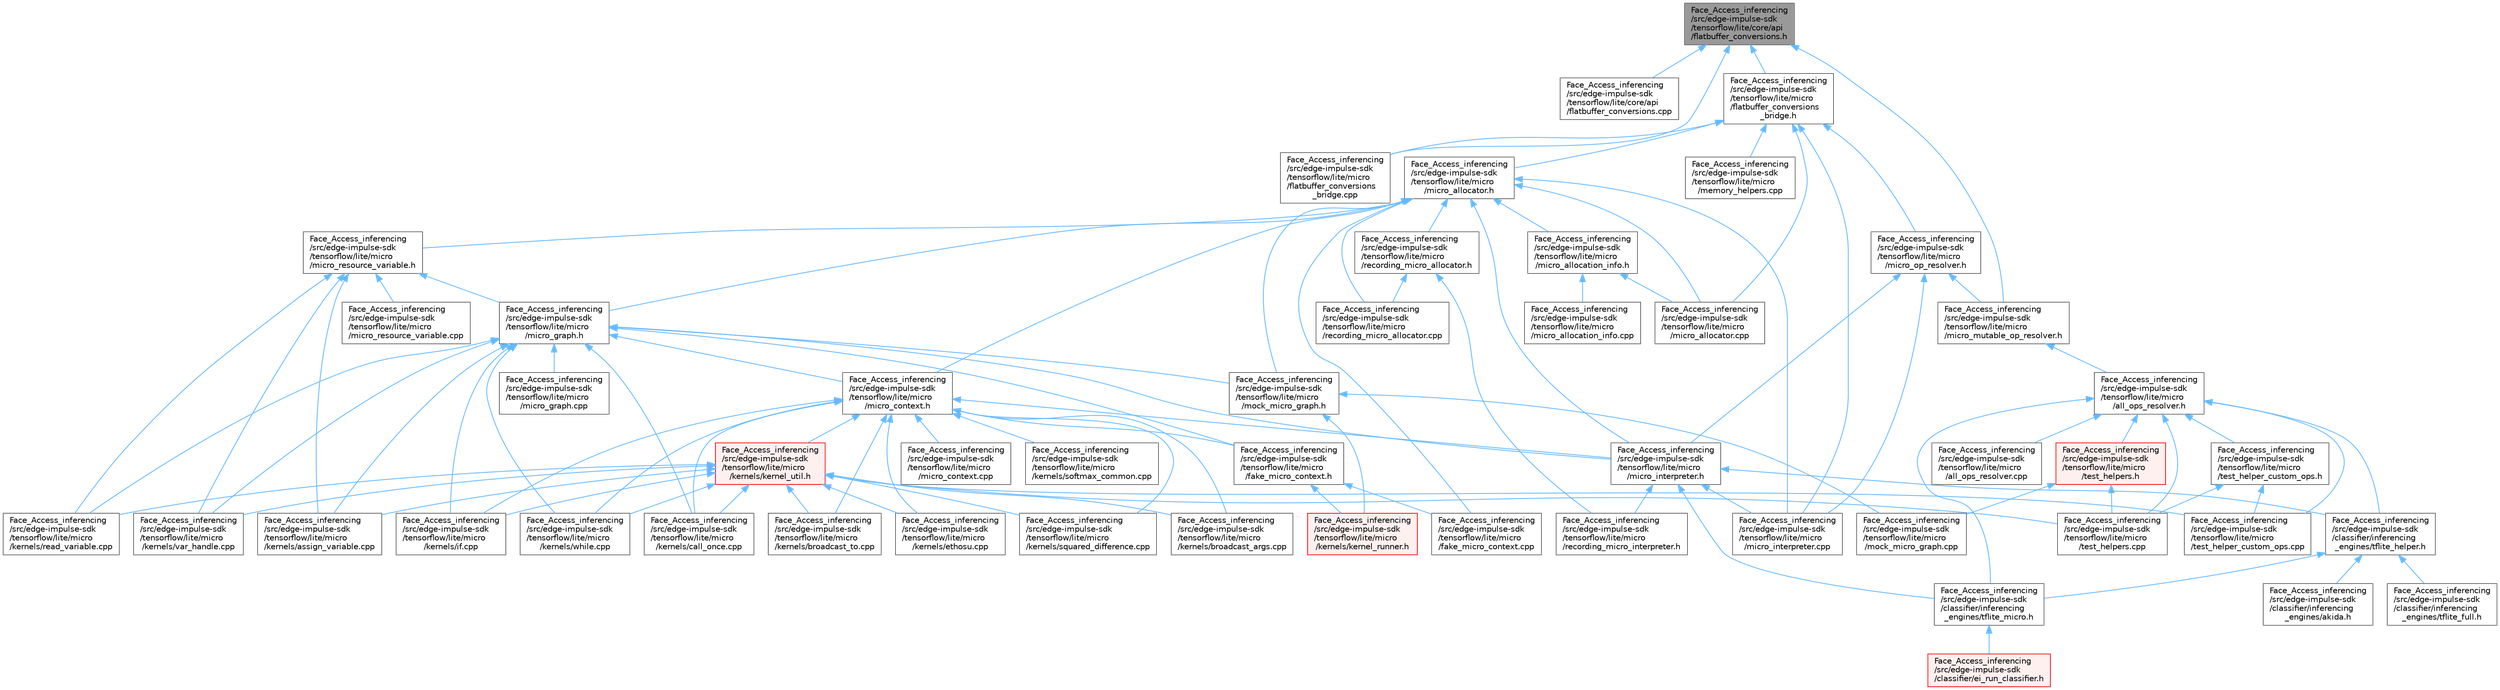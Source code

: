 digraph "Face_Access_inferencing/src/edge-impulse-sdk/tensorflow/lite/core/api/flatbuffer_conversions.h"
{
 // LATEX_PDF_SIZE
  bgcolor="transparent";
  edge [fontname=Helvetica,fontsize=10,labelfontname=Helvetica,labelfontsize=10];
  node [fontname=Helvetica,fontsize=10,shape=box,height=0.2,width=0.4];
  Node1 [id="Node000001",label="Face_Access_inferencing\l/src/edge-impulse-sdk\l/tensorflow/lite/core/api\l/flatbuffer_conversions.h",height=0.2,width=0.4,color="gray40", fillcolor="grey60", style="filled", fontcolor="black",tooltip=" "];
  Node1 -> Node2 [id="edge93_Node000001_Node000002",dir="back",color="steelblue1",style="solid",tooltip=" "];
  Node2 [id="Node000002",label="Face_Access_inferencing\l/src/edge-impulse-sdk\l/tensorflow/lite/core/api\l/flatbuffer_conversions.cpp",height=0.2,width=0.4,color="grey40", fillcolor="white", style="filled",URL="$_face___access__inferencing_2src_2edge-impulse-sdk_2tensorflow_2lite_2core_2api_2flatbuffer__conversions_8cpp.html",tooltip=" "];
  Node1 -> Node3 [id="edge94_Node000001_Node000003",dir="back",color="steelblue1",style="solid",tooltip=" "];
  Node3 [id="Node000003",label="Face_Access_inferencing\l/src/edge-impulse-sdk\l/tensorflow/lite/micro\l/flatbuffer_conversions\l_bridge.cpp",height=0.2,width=0.4,color="grey40", fillcolor="white", style="filled",URL="$_face___access__inferencing_2src_2edge-impulse-sdk_2tensorflow_2lite_2micro_2flatbuffer__conversions__bridge_8cpp.html",tooltip=" "];
  Node1 -> Node4 [id="edge95_Node000001_Node000004",dir="back",color="steelblue1",style="solid",tooltip=" "];
  Node4 [id="Node000004",label="Face_Access_inferencing\l/src/edge-impulse-sdk\l/tensorflow/lite/micro\l/flatbuffer_conversions\l_bridge.h",height=0.2,width=0.4,color="grey40", fillcolor="white", style="filled",URL="$_face___access__inferencing_2src_2edge-impulse-sdk_2tensorflow_2lite_2micro_2flatbuffer__conversions__bridge_8h.html",tooltip=" "];
  Node4 -> Node3 [id="edge96_Node000004_Node000003",dir="back",color="steelblue1",style="solid",tooltip=" "];
  Node4 -> Node5 [id="edge97_Node000004_Node000005",dir="back",color="steelblue1",style="solid",tooltip=" "];
  Node5 [id="Node000005",label="Face_Access_inferencing\l/src/edge-impulse-sdk\l/tensorflow/lite/micro\l/memory_helpers.cpp",height=0.2,width=0.4,color="grey40", fillcolor="white", style="filled",URL="$_face___access__inferencing_2src_2edge-impulse-sdk_2tensorflow_2lite_2micro_2memory__helpers_8cpp.html",tooltip=" "];
  Node4 -> Node6 [id="edge98_Node000004_Node000006",dir="back",color="steelblue1",style="solid",tooltip=" "];
  Node6 [id="Node000006",label="Face_Access_inferencing\l/src/edge-impulse-sdk\l/tensorflow/lite/micro\l/micro_allocator.cpp",height=0.2,width=0.4,color="grey40", fillcolor="white", style="filled",URL="$_face___access__inferencing_2src_2edge-impulse-sdk_2tensorflow_2lite_2micro_2micro__allocator_8cpp.html",tooltip=" "];
  Node4 -> Node7 [id="edge99_Node000004_Node000007",dir="back",color="steelblue1",style="solid",tooltip=" "];
  Node7 [id="Node000007",label="Face_Access_inferencing\l/src/edge-impulse-sdk\l/tensorflow/lite/micro\l/micro_allocator.h",height=0.2,width=0.4,color="grey40", fillcolor="white", style="filled",URL="$_face___access__inferencing_2src_2edge-impulse-sdk_2tensorflow_2lite_2micro_2micro__allocator_8h.html",tooltip=" "];
  Node7 -> Node8 [id="edge100_Node000007_Node000008",dir="back",color="steelblue1",style="solid",tooltip=" "];
  Node8 [id="Node000008",label="Face_Access_inferencing\l/src/edge-impulse-sdk\l/tensorflow/lite/micro\l/fake_micro_context.cpp",height=0.2,width=0.4,color="grey40", fillcolor="white", style="filled",URL="$_face___access__inferencing_2src_2edge-impulse-sdk_2tensorflow_2lite_2micro_2fake__micro__context_8cpp.html",tooltip=" "];
  Node7 -> Node9 [id="edge101_Node000007_Node000009",dir="back",color="steelblue1",style="solid",tooltip=" "];
  Node9 [id="Node000009",label="Face_Access_inferencing\l/src/edge-impulse-sdk\l/tensorflow/lite/micro\l/micro_allocation_info.h",height=0.2,width=0.4,color="grey40", fillcolor="white", style="filled",URL="$_face___access__inferencing_2src_2edge-impulse-sdk_2tensorflow_2lite_2micro_2micro__allocation__info_8h.html",tooltip=" "];
  Node9 -> Node10 [id="edge102_Node000009_Node000010",dir="back",color="steelblue1",style="solid",tooltip=" "];
  Node10 [id="Node000010",label="Face_Access_inferencing\l/src/edge-impulse-sdk\l/tensorflow/lite/micro\l/micro_allocation_info.cpp",height=0.2,width=0.4,color="grey40", fillcolor="white", style="filled",URL="$_face___access__inferencing_2src_2edge-impulse-sdk_2tensorflow_2lite_2micro_2micro__allocation__info_8cpp.html",tooltip=" "];
  Node9 -> Node6 [id="edge103_Node000009_Node000006",dir="back",color="steelblue1",style="solid",tooltip=" "];
  Node7 -> Node6 [id="edge104_Node000007_Node000006",dir="back",color="steelblue1",style="solid",tooltip=" "];
  Node7 -> Node11 [id="edge105_Node000007_Node000011",dir="back",color="steelblue1",style="solid",tooltip=" "];
  Node11 [id="Node000011",label="Face_Access_inferencing\l/src/edge-impulse-sdk\l/tensorflow/lite/micro\l/micro_context.h",height=0.2,width=0.4,color="grey40", fillcolor="white", style="filled",URL="$_face___access__inferencing_2src_2edge-impulse-sdk_2tensorflow_2lite_2micro_2micro__context_8h.html",tooltip=" "];
  Node11 -> Node12 [id="edge106_Node000011_Node000012",dir="back",color="steelblue1",style="solid",tooltip=" "];
  Node12 [id="Node000012",label="Face_Access_inferencing\l/src/edge-impulse-sdk\l/tensorflow/lite/micro\l/fake_micro_context.h",height=0.2,width=0.4,color="grey40", fillcolor="white", style="filled",URL="$_face___access__inferencing_2src_2edge-impulse-sdk_2tensorflow_2lite_2micro_2fake__micro__context_8h.html",tooltip=" "];
  Node12 -> Node8 [id="edge107_Node000012_Node000008",dir="back",color="steelblue1",style="solid",tooltip=" "];
  Node12 -> Node13 [id="edge108_Node000012_Node000013",dir="back",color="steelblue1",style="solid",tooltip=" "];
  Node13 [id="Node000013",label="Face_Access_inferencing\l/src/edge-impulse-sdk\l/tensorflow/lite/micro\l/kernels/kernel_runner.h",height=0.2,width=0.4,color="red", fillcolor="#FFF0F0", style="filled",URL="$_face___access__inferencing_2src_2edge-impulse-sdk_2tensorflow_2lite_2micro_2kernels_2kernel__runner_8h.html",tooltip=" "];
  Node11 -> Node16 [id="edge109_Node000011_Node000016",dir="back",color="steelblue1",style="solid",tooltip=" "];
  Node16 [id="Node000016",label="Face_Access_inferencing\l/src/edge-impulse-sdk\l/tensorflow/lite/micro\l/kernels/broadcast_args.cpp",height=0.2,width=0.4,color="grey40", fillcolor="white", style="filled",URL="$_face___access__inferencing_2src_2edge-impulse-sdk_2tensorflow_2lite_2micro_2kernels_2broadcast__args_8cpp.html",tooltip=" "];
  Node11 -> Node17 [id="edge110_Node000011_Node000017",dir="back",color="steelblue1",style="solid",tooltip=" "];
  Node17 [id="Node000017",label="Face_Access_inferencing\l/src/edge-impulse-sdk\l/tensorflow/lite/micro\l/kernels/broadcast_to.cpp",height=0.2,width=0.4,color="grey40", fillcolor="white", style="filled",URL="$_face___access__inferencing_2src_2edge-impulse-sdk_2tensorflow_2lite_2micro_2kernels_2broadcast__to_8cpp.html",tooltip=" "];
  Node11 -> Node18 [id="edge111_Node000011_Node000018",dir="back",color="steelblue1",style="solid",tooltip=" "];
  Node18 [id="Node000018",label="Face_Access_inferencing\l/src/edge-impulse-sdk\l/tensorflow/lite/micro\l/kernels/call_once.cpp",height=0.2,width=0.4,color="grey40", fillcolor="white", style="filled",URL="$_face___access__inferencing_2src_2edge-impulse-sdk_2tensorflow_2lite_2micro_2kernels_2call__once_8cpp.html",tooltip=" "];
  Node11 -> Node19 [id="edge112_Node000011_Node000019",dir="back",color="steelblue1",style="solid",tooltip=" "];
  Node19 [id="Node000019",label="Face_Access_inferencing\l/src/edge-impulse-sdk\l/tensorflow/lite/micro\l/kernels/ethosu.cpp",height=0.2,width=0.4,color="grey40", fillcolor="white", style="filled",URL="$_face___access__inferencing_2src_2edge-impulse-sdk_2tensorflow_2lite_2micro_2kernels_2ethosu_8cpp.html",tooltip=" "];
  Node11 -> Node20 [id="edge113_Node000011_Node000020",dir="back",color="steelblue1",style="solid",tooltip=" "];
  Node20 [id="Node000020",label="Face_Access_inferencing\l/src/edge-impulse-sdk\l/tensorflow/lite/micro\l/kernels/if.cpp",height=0.2,width=0.4,color="grey40", fillcolor="white", style="filled",URL="$_face___access__inferencing_2src_2edge-impulse-sdk_2tensorflow_2lite_2micro_2kernels_2if_8cpp.html",tooltip=" "];
  Node11 -> Node21 [id="edge114_Node000011_Node000021",dir="back",color="steelblue1",style="solid",tooltip=" "];
  Node21 [id="Node000021",label="Face_Access_inferencing\l/src/edge-impulse-sdk\l/tensorflow/lite/micro\l/kernels/kernel_util.h",height=0.2,width=0.4,color="red", fillcolor="#FFF0F0", style="filled",URL="$_face___access__inferencing_2src_2edge-impulse-sdk_2tensorflow_2lite_2micro_2kernels_2kernel__util_8h.html",tooltip=" "];
  Node21 -> Node30 [id="edge115_Node000021_Node000030",dir="back",color="steelblue1",style="solid",tooltip=" "];
  Node30 [id="Node000030",label="Face_Access_inferencing\l/src/edge-impulse-sdk\l/tensorflow/lite/micro\l/kernels/assign_variable.cpp",height=0.2,width=0.4,color="grey40", fillcolor="white", style="filled",URL="$_face___access__inferencing_2src_2edge-impulse-sdk_2tensorflow_2lite_2micro_2kernels_2assign__variable_8cpp.html",tooltip=" "];
  Node21 -> Node16 [id="edge116_Node000021_Node000016",dir="back",color="steelblue1",style="solid",tooltip=" "];
  Node21 -> Node17 [id="edge117_Node000021_Node000017",dir="back",color="steelblue1",style="solid",tooltip=" "];
  Node21 -> Node18 [id="edge118_Node000021_Node000018",dir="back",color="steelblue1",style="solid",tooltip=" "];
  Node21 -> Node19 [id="edge119_Node000021_Node000019",dir="back",color="steelblue1",style="solid",tooltip=" "];
  Node21 -> Node20 [id="edge120_Node000021_Node000020",dir="back",color="steelblue1",style="solid",tooltip=" "];
  Node21 -> Node136 [id="edge121_Node000021_Node000136",dir="back",color="steelblue1",style="solid",tooltip=" "];
  Node136 [id="Node000136",label="Face_Access_inferencing\l/src/edge-impulse-sdk\l/tensorflow/lite/micro\l/kernels/read_variable.cpp",height=0.2,width=0.4,color="grey40", fillcolor="white", style="filled",URL="$_face___access__inferencing_2src_2edge-impulse-sdk_2tensorflow_2lite_2micro_2kernels_2read__variable_8cpp.html",tooltip=" "];
  Node21 -> Node153 [id="edge122_Node000021_Node000153",dir="back",color="steelblue1",style="solid",tooltip=" "];
  Node153 [id="Node000153",label="Face_Access_inferencing\l/src/edge-impulse-sdk\l/tensorflow/lite/micro\l/kernels/squared_difference.cpp",height=0.2,width=0.4,color="grey40", fillcolor="white", style="filled",URL="$_face___access__inferencing_2src_2edge-impulse-sdk_2tensorflow_2lite_2micro_2kernels_2squared__difference_8cpp.html",tooltip=" "];
  Node21 -> Node167 [id="edge123_Node000021_Node000167",dir="back",color="steelblue1",style="solid",tooltip=" "];
  Node167 [id="Node000167",label="Face_Access_inferencing\l/src/edge-impulse-sdk\l/tensorflow/lite/micro\l/kernels/var_handle.cpp",height=0.2,width=0.4,color="grey40", fillcolor="white", style="filled",URL="$_face___access__inferencing_2src_2edge-impulse-sdk_2tensorflow_2lite_2micro_2kernels_2var__handle_8cpp.html",tooltip=" "];
  Node21 -> Node168 [id="edge124_Node000021_Node000168",dir="back",color="steelblue1",style="solid",tooltip=" "];
  Node168 [id="Node000168",label="Face_Access_inferencing\l/src/edge-impulse-sdk\l/tensorflow/lite/micro\l/kernels/while.cpp",height=0.2,width=0.4,color="grey40", fillcolor="white", style="filled",URL="$_face___access__inferencing_2src_2edge-impulse-sdk_2tensorflow_2lite_2micro_2kernels_2while_8cpp.html",tooltip=" "];
  Node21 -> Node127 [id="edge125_Node000021_Node000127",dir="back",color="steelblue1",style="solid",tooltip=" "];
  Node127 [id="Node000127",label="Face_Access_inferencing\l/src/edge-impulse-sdk\l/tensorflow/lite/micro\l/test_helper_custom_ops.cpp",height=0.2,width=0.4,color="grey40", fillcolor="white", style="filled",URL="$_face___access__inferencing_2src_2edge-impulse-sdk_2tensorflow_2lite_2micro_2test__helper__custom__ops_8cpp.html",tooltip=" "];
  Node21 -> Node129 [id="edge126_Node000021_Node000129",dir="back",color="steelblue1",style="solid",tooltip=" "];
  Node129 [id="Node000129",label="Face_Access_inferencing\l/src/edge-impulse-sdk\l/tensorflow/lite/micro\l/test_helpers.cpp",height=0.2,width=0.4,color="grey40", fillcolor="white", style="filled",URL="$_face___access__inferencing_2src_2edge-impulse-sdk_2tensorflow_2lite_2micro_2test__helpers_8cpp.html",tooltip=" "];
  Node11 -> Node170 [id="edge127_Node000011_Node000170",dir="back",color="steelblue1",style="solid",tooltip=" "];
  Node170 [id="Node000170",label="Face_Access_inferencing\l/src/edge-impulse-sdk\l/tensorflow/lite/micro\l/kernels/softmax_common.cpp",height=0.2,width=0.4,color="grey40", fillcolor="white", style="filled",URL="$_face___access__inferencing_2src_2edge-impulse-sdk_2tensorflow_2lite_2micro_2kernels_2softmax__common_8cpp.html",tooltip=" "];
  Node11 -> Node153 [id="edge128_Node000011_Node000153",dir="back",color="steelblue1",style="solid",tooltip=" "];
  Node11 -> Node168 [id="edge129_Node000011_Node000168",dir="back",color="steelblue1",style="solid",tooltip=" "];
  Node11 -> Node171 [id="edge130_Node000011_Node000171",dir="back",color="steelblue1",style="solid",tooltip=" "];
  Node171 [id="Node000171",label="Face_Access_inferencing\l/src/edge-impulse-sdk\l/tensorflow/lite/micro\l/micro_context.cpp",height=0.2,width=0.4,color="grey40", fillcolor="white", style="filled",URL="$_face___access__inferencing_2src_2edge-impulse-sdk_2tensorflow_2lite_2micro_2micro__context_8cpp.html",tooltip=" "];
  Node11 -> Node172 [id="edge131_Node000011_Node000172",dir="back",color="steelblue1",style="solid",tooltip=" "];
  Node172 [id="Node000172",label="Face_Access_inferencing\l/src/edge-impulse-sdk\l/tensorflow/lite/micro\l/micro_interpreter.h",height=0.2,width=0.4,color="grey40", fillcolor="white", style="filled",URL="$_face___access__inferencing_2src_2edge-impulse-sdk_2tensorflow_2lite_2micro_2micro__interpreter_8h.html",tooltip=" "];
  Node172 -> Node90 [id="edge132_Node000172_Node000090",dir="back",color="steelblue1",style="solid",tooltip=" "];
  Node90 [id="Node000090",label="Face_Access_inferencing\l/src/edge-impulse-sdk\l/classifier/inferencing\l_engines/tflite_helper.h",height=0.2,width=0.4,color="grey40", fillcolor="white", style="filled",URL="$tflite__helper_8h.html",tooltip=" "];
  Node90 -> Node91 [id="edge133_Node000090_Node000091",dir="back",color="steelblue1",style="solid",tooltip=" "];
  Node91 [id="Node000091",label="Face_Access_inferencing\l/src/edge-impulse-sdk\l/classifier/inferencing\l_engines/akida.h",height=0.2,width=0.4,color="grey40", fillcolor="white", style="filled",URL="$akida_8h.html",tooltip=" "];
  Node90 -> Node92 [id="edge134_Node000090_Node000092",dir="back",color="steelblue1",style="solid",tooltip=" "];
  Node92 [id="Node000092",label="Face_Access_inferencing\l/src/edge-impulse-sdk\l/classifier/inferencing\l_engines/tflite_full.h",height=0.2,width=0.4,color="grey40", fillcolor="white", style="filled",URL="$tflite__full_8h.html",tooltip=" "];
  Node90 -> Node93 [id="edge135_Node000090_Node000093",dir="back",color="steelblue1",style="solid",tooltip=" "];
  Node93 [id="Node000093",label="Face_Access_inferencing\l/src/edge-impulse-sdk\l/classifier/inferencing\l_engines/tflite_micro.h",height=0.2,width=0.4,color="grey40", fillcolor="white", style="filled",URL="$tflite__micro_8h.html",tooltip=" "];
  Node93 -> Node94 [id="edge136_Node000093_Node000094",dir="back",color="steelblue1",style="solid",tooltip=" "];
  Node94 [id="Node000094",label="Face_Access_inferencing\l/src/edge-impulse-sdk\l/classifier/ei_run_classifier.h",height=0.2,width=0.4,color="red", fillcolor="#FFF0F0", style="filled",URL="$ei__run__classifier_8h.html",tooltip=" "];
  Node172 -> Node93 [id="edge137_Node000172_Node000093",dir="back",color="steelblue1",style="solid",tooltip=" "];
  Node172 -> Node173 [id="edge138_Node000172_Node000173",dir="back",color="steelblue1",style="solid",tooltip=" "];
  Node173 [id="Node000173",label="Face_Access_inferencing\l/src/edge-impulse-sdk\l/tensorflow/lite/micro\l/micro_interpreter.cpp",height=0.2,width=0.4,color="grey40", fillcolor="white", style="filled",URL="$_face___access__inferencing_2src_2edge-impulse-sdk_2tensorflow_2lite_2micro_2micro__interpreter_8cpp.html",tooltip=" "];
  Node172 -> Node174 [id="edge139_Node000172_Node000174",dir="back",color="steelblue1",style="solid",tooltip=" "];
  Node174 [id="Node000174",label="Face_Access_inferencing\l/src/edge-impulse-sdk\l/tensorflow/lite/micro\l/recording_micro_interpreter.h",height=0.2,width=0.4,color="grey40", fillcolor="white", style="filled",URL="$_face___access__inferencing_2src_2edge-impulse-sdk_2tensorflow_2lite_2micro_2recording__micro__interpreter_8h.html",tooltip=" "];
  Node7 -> Node175 [id="edge140_Node000007_Node000175",dir="back",color="steelblue1",style="solid",tooltip=" "];
  Node175 [id="Node000175",label="Face_Access_inferencing\l/src/edge-impulse-sdk\l/tensorflow/lite/micro\l/micro_graph.h",height=0.2,width=0.4,color="grey40", fillcolor="white", style="filled",URL="$_face___access__inferencing_2src_2edge-impulse-sdk_2tensorflow_2lite_2micro_2micro__graph_8h.html",tooltip=" "];
  Node175 -> Node12 [id="edge141_Node000175_Node000012",dir="back",color="steelblue1",style="solid",tooltip=" "];
  Node175 -> Node30 [id="edge142_Node000175_Node000030",dir="back",color="steelblue1",style="solid",tooltip=" "];
  Node175 -> Node18 [id="edge143_Node000175_Node000018",dir="back",color="steelblue1",style="solid",tooltip=" "];
  Node175 -> Node20 [id="edge144_Node000175_Node000020",dir="back",color="steelblue1",style="solid",tooltip=" "];
  Node175 -> Node136 [id="edge145_Node000175_Node000136",dir="back",color="steelblue1",style="solid",tooltip=" "];
  Node175 -> Node167 [id="edge146_Node000175_Node000167",dir="back",color="steelblue1",style="solid",tooltip=" "];
  Node175 -> Node168 [id="edge147_Node000175_Node000168",dir="back",color="steelblue1",style="solid",tooltip=" "];
  Node175 -> Node11 [id="edge148_Node000175_Node000011",dir="back",color="steelblue1",style="solid",tooltip=" "];
  Node175 -> Node176 [id="edge149_Node000175_Node000176",dir="back",color="steelblue1",style="solid",tooltip=" "];
  Node176 [id="Node000176",label="Face_Access_inferencing\l/src/edge-impulse-sdk\l/tensorflow/lite/micro\l/micro_graph.cpp",height=0.2,width=0.4,color="grey40", fillcolor="white", style="filled",URL="$_face___access__inferencing_2src_2edge-impulse-sdk_2tensorflow_2lite_2micro_2micro__graph_8cpp.html",tooltip=" "];
  Node175 -> Node172 [id="edge150_Node000175_Node000172",dir="back",color="steelblue1",style="solid",tooltip=" "];
  Node175 -> Node177 [id="edge151_Node000175_Node000177",dir="back",color="steelblue1",style="solid",tooltip=" "];
  Node177 [id="Node000177",label="Face_Access_inferencing\l/src/edge-impulse-sdk\l/tensorflow/lite/micro\l/mock_micro_graph.h",height=0.2,width=0.4,color="grey40", fillcolor="white", style="filled",URL="$_face___access__inferencing_2src_2edge-impulse-sdk_2tensorflow_2lite_2micro_2mock__micro__graph_8h.html",tooltip=" "];
  Node177 -> Node13 [id="edge152_Node000177_Node000013",dir="back",color="steelblue1",style="solid",tooltip=" "];
  Node177 -> Node131 [id="edge153_Node000177_Node000131",dir="back",color="steelblue1",style="solid",tooltip=" "];
  Node131 [id="Node000131",label="Face_Access_inferencing\l/src/edge-impulse-sdk\l/tensorflow/lite/micro\l/mock_micro_graph.cpp",height=0.2,width=0.4,color="grey40", fillcolor="white", style="filled",URL="$_face___access__inferencing_2src_2edge-impulse-sdk_2tensorflow_2lite_2micro_2mock__micro__graph_8cpp.html",tooltip=" "];
  Node7 -> Node173 [id="edge154_Node000007_Node000173",dir="back",color="steelblue1",style="solid",tooltip=" "];
  Node7 -> Node172 [id="edge155_Node000007_Node000172",dir="back",color="steelblue1",style="solid",tooltip=" "];
  Node7 -> Node178 [id="edge156_Node000007_Node000178",dir="back",color="steelblue1",style="solid",tooltip=" "];
  Node178 [id="Node000178",label="Face_Access_inferencing\l/src/edge-impulse-sdk\l/tensorflow/lite/micro\l/micro_resource_variable.h",height=0.2,width=0.4,color="grey40", fillcolor="white", style="filled",URL="$_face___access__inferencing_2src_2edge-impulse-sdk_2tensorflow_2lite_2micro_2micro__resource__variable_8h.html",tooltip=" "];
  Node178 -> Node30 [id="edge157_Node000178_Node000030",dir="back",color="steelblue1",style="solid",tooltip=" "];
  Node178 -> Node136 [id="edge158_Node000178_Node000136",dir="back",color="steelblue1",style="solid",tooltip=" "];
  Node178 -> Node167 [id="edge159_Node000178_Node000167",dir="back",color="steelblue1",style="solid",tooltip=" "];
  Node178 -> Node175 [id="edge160_Node000178_Node000175",dir="back",color="steelblue1",style="solid",tooltip=" "];
  Node178 -> Node179 [id="edge161_Node000178_Node000179",dir="back",color="steelblue1",style="solid",tooltip=" "];
  Node179 [id="Node000179",label="Face_Access_inferencing\l/src/edge-impulse-sdk\l/tensorflow/lite/micro\l/micro_resource_variable.cpp",height=0.2,width=0.4,color="grey40", fillcolor="white", style="filled",URL="$_face___access__inferencing_2src_2edge-impulse-sdk_2tensorflow_2lite_2micro_2micro__resource__variable_8cpp.html",tooltip=" "];
  Node7 -> Node177 [id="edge162_Node000007_Node000177",dir="back",color="steelblue1",style="solid",tooltip=" "];
  Node7 -> Node180 [id="edge163_Node000007_Node000180",dir="back",color="steelblue1",style="solid",tooltip=" "];
  Node180 [id="Node000180",label="Face_Access_inferencing\l/src/edge-impulse-sdk\l/tensorflow/lite/micro\l/recording_micro_allocator.cpp",height=0.2,width=0.4,color="grey40", fillcolor="white", style="filled",URL="$_face___access__inferencing_2src_2edge-impulse-sdk_2tensorflow_2lite_2micro_2recording__micro__allocator_8cpp.html",tooltip=" "];
  Node7 -> Node181 [id="edge164_Node000007_Node000181",dir="back",color="steelblue1",style="solid",tooltip=" "];
  Node181 [id="Node000181",label="Face_Access_inferencing\l/src/edge-impulse-sdk\l/tensorflow/lite/micro\l/recording_micro_allocator.h",height=0.2,width=0.4,color="grey40", fillcolor="white", style="filled",URL="$_face___access__inferencing_2src_2edge-impulse-sdk_2tensorflow_2lite_2micro_2recording__micro__allocator_8h.html",tooltip=" "];
  Node181 -> Node180 [id="edge165_Node000181_Node000180",dir="back",color="steelblue1",style="solid",tooltip=" "];
  Node181 -> Node174 [id="edge166_Node000181_Node000174",dir="back",color="steelblue1",style="solid",tooltip=" "];
  Node4 -> Node173 [id="edge167_Node000004_Node000173",dir="back",color="steelblue1",style="solid",tooltip=" "];
  Node4 -> Node182 [id="edge168_Node000004_Node000182",dir="back",color="steelblue1",style="solid",tooltip=" "];
  Node182 [id="Node000182",label="Face_Access_inferencing\l/src/edge-impulse-sdk\l/tensorflow/lite/micro\l/micro_op_resolver.h",height=0.2,width=0.4,color="grey40", fillcolor="white", style="filled",URL="$_face___access__inferencing_2src_2edge-impulse-sdk_2tensorflow_2lite_2micro_2micro__op__resolver_8h.html",tooltip=" "];
  Node182 -> Node173 [id="edge169_Node000182_Node000173",dir="back",color="steelblue1",style="solid",tooltip=" "];
  Node182 -> Node172 [id="edge170_Node000182_Node000172",dir="back",color="steelblue1",style="solid",tooltip=" "];
  Node182 -> Node88 [id="edge171_Node000182_Node000088",dir="back",color="steelblue1",style="solid",tooltip=" "];
  Node88 [id="Node000088",label="Face_Access_inferencing\l/src/edge-impulse-sdk\l/tensorflow/lite/micro\l/micro_mutable_op_resolver.h",height=0.2,width=0.4,color="grey40", fillcolor="white", style="filled",URL="$_face___access__inferencing_2src_2edge-impulse-sdk_2tensorflow_2lite_2micro_2micro__mutable__op__resolver_8h.html",tooltip=" "];
  Node88 -> Node89 [id="edge172_Node000088_Node000089",dir="back",color="steelblue1",style="solid",tooltip=" "];
  Node89 [id="Node000089",label="Face_Access_inferencing\l/src/edge-impulse-sdk\l/tensorflow/lite/micro\l/all_ops_resolver.h",height=0.2,width=0.4,color="grey40", fillcolor="white", style="filled",URL="$_face___access__inferencing_2src_2edge-impulse-sdk_2tensorflow_2lite_2micro_2all__ops__resolver_8h.html",tooltip=" "];
  Node89 -> Node90 [id="edge173_Node000089_Node000090",dir="back",color="steelblue1",style="solid",tooltip=" "];
  Node89 -> Node93 [id="edge174_Node000089_Node000093",dir="back",color="steelblue1",style="solid",tooltip=" "];
  Node89 -> Node126 [id="edge175_Node000089_Node000126",dir="back",color="steelblue1",style="solid",tooltip=" "];
  Node126 [id="Node000126",label="Face_Access_inferencing\l/src/edge-impulse-sdk\l/tensorflow/lite/micro\l/all_ops_resolver.cpp",height=0.2,width=0.4,color="grey40", fillcolor="white", style="filled",URL="$_face___access__inferencing_2src_2edge-impulse-sdk_2tensorflow_2lite_2micro_2all__ops__resolver_8cpp.html",tooltip=" "];
  Node89 -> Node127 [id="edge176_Node000089_Node000127",dir="back",color="steelblue1",style="solid",tooltip=" "];
  Node89 -> Node128 [id="edge177_Node000089_Node000128",dir="back",color="steelblue1",style="solid",tooltip=" "];
  Node128 [id="Node000128",label="Face_Access_inferencing\l/src/edge-impulse-sdk\l/tensorflow/lite/micro\l/test_helper_custom_ops.h",height=0.2,width=0.4,color="grey40", fillcolor="white", style="filled",URL="$_face___access__inferencing_2src_2edge-impulse-sdk_2tensorflow_2lite_2micro_2test__helper__custom__ops_8h.html",tooltip=" "];
  Node128 -> Node127 [id="edge178_Node000128_Node000127",dir="back",color="steelblue1",style="solid",tooltip=" "];
  Node128 -> Node129 [id="edge179_Node000128_Node000129",dir="back",color="steelblue1",style="solid",tooltip=" "];
  Node89 -> Node129 [id="edge180_Node000089_Node000129",dir="back",color="steelblue1",style="solid",tooltip=" "];
  Node89 -> Node130 [id="edge181_Node000089_Node000130",dir="back",color="steelblue1",style="solid",tooltip=" "];
  Node130 [id="Node000130",label="Face_Access_inferencing\l/src/edge-impulse-sdk\l/tensorflow/lite/micro\l/test_helpers.h",height=0.2,width=0.4,color="red", fillcolor="#FFF0F0", style="filled",URL="$_face___access__inferencing_2src_2edge-impulse-sdk_2tensorflow_2lite_2micro_2test__helpers_8h.html",tooltip=" "];
  Node130 -> Node131 [id="edge182_Node000130_Node000131",dir="back",color="steelblue1",style="solid",tooltip=" "];
  Node130 -> Node129 [id="edge183_Node000130_Node000129",dir="back",color="steelblue1",style="solid",tooltip=" "];
  Node1 -> Node88 [id="edge184_Node000001_Node000088",dir="back",color="steelblue1",style="solid",tooltip=" "];
}
